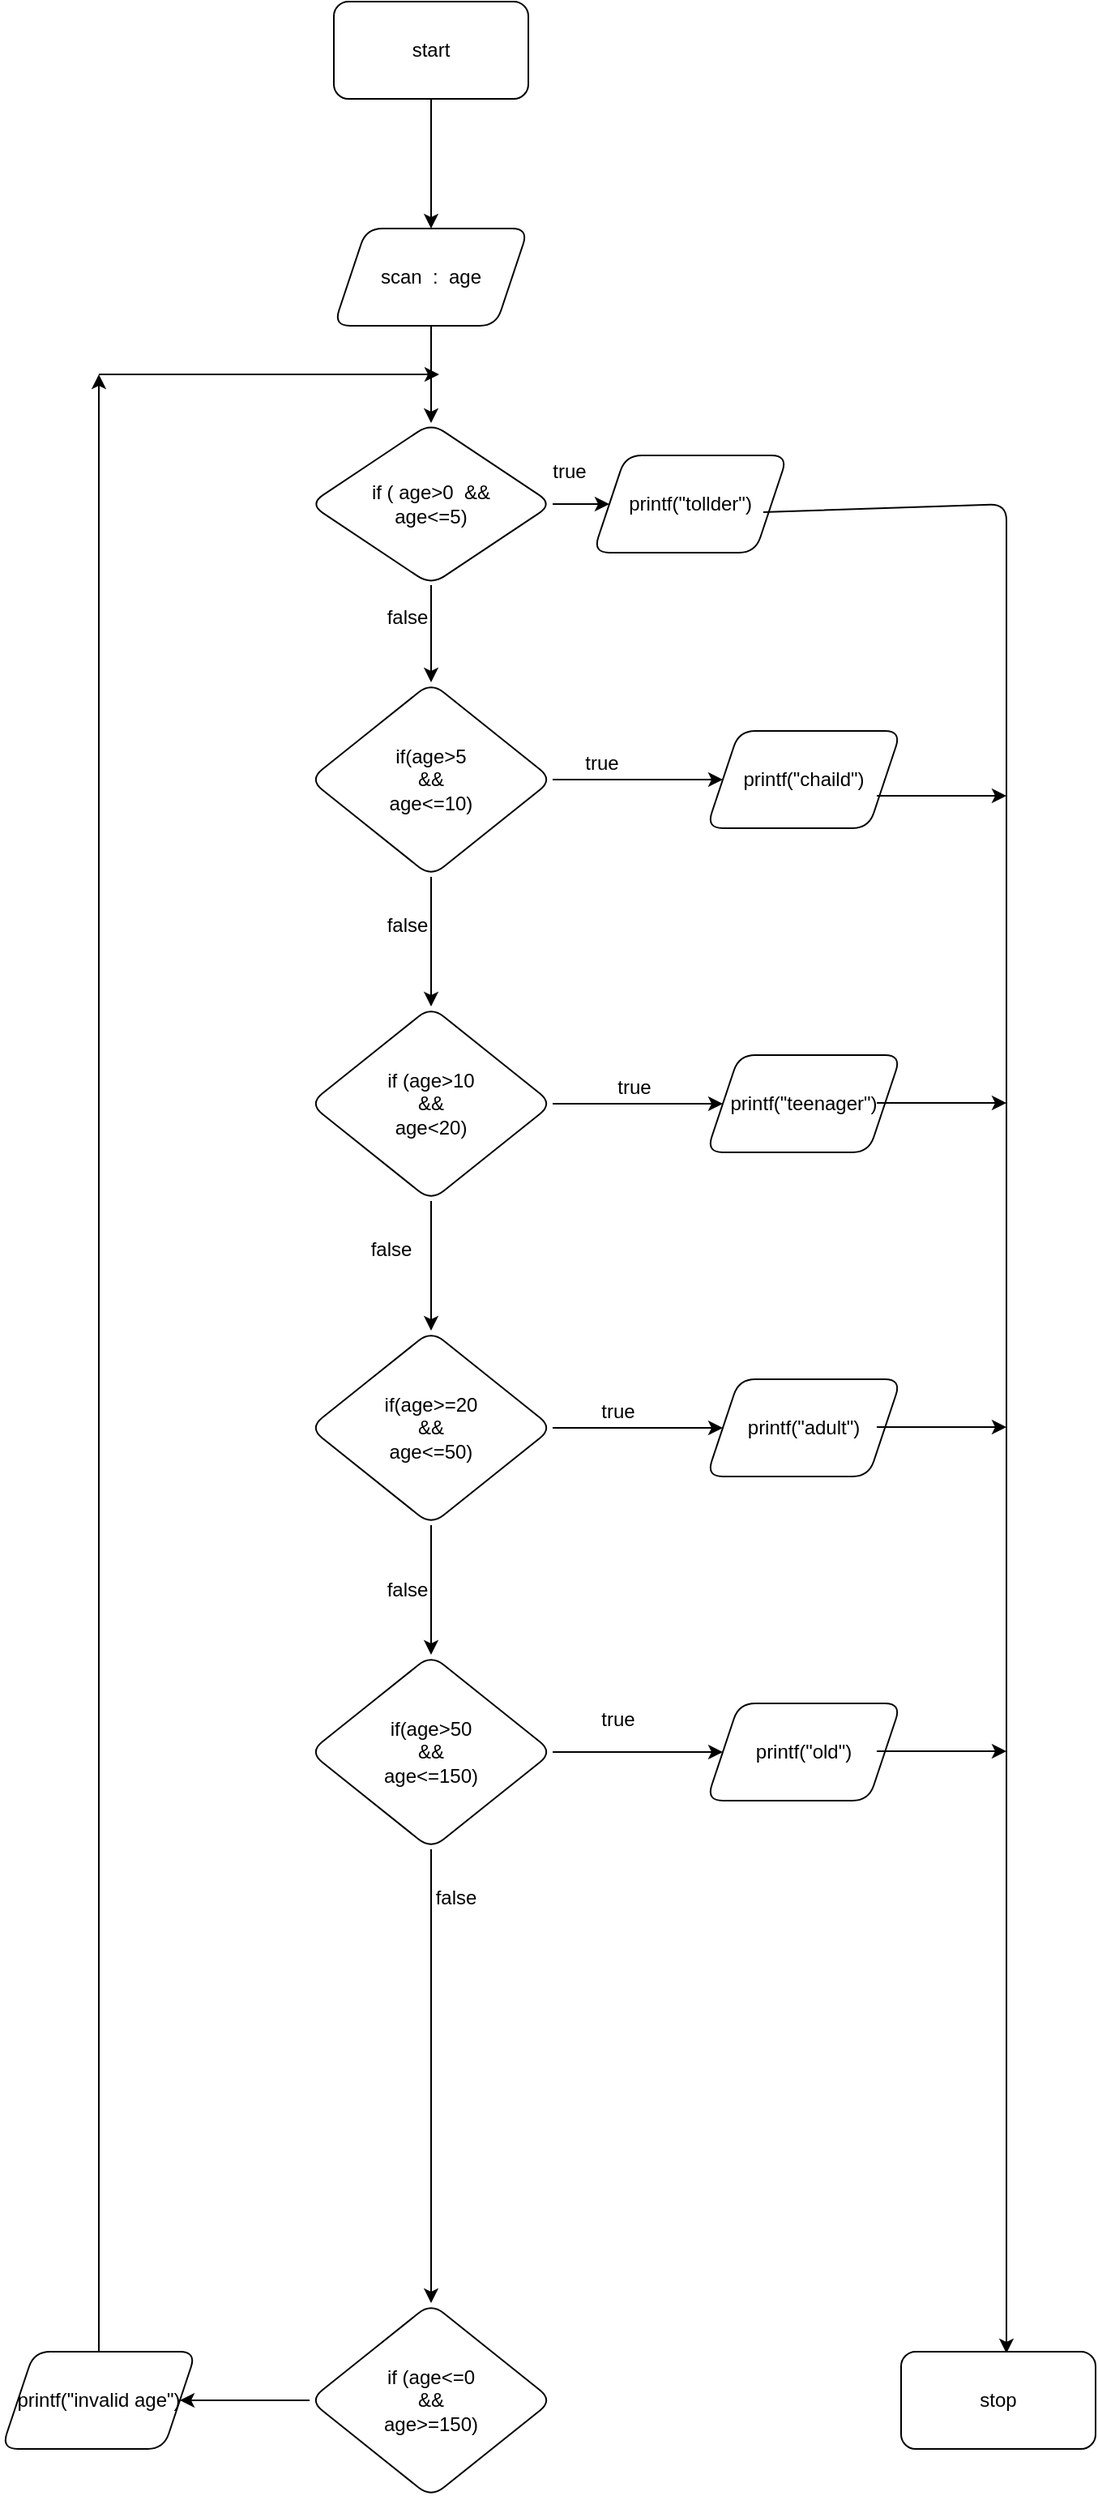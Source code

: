 <mxfile version="13.7.7" type="github" pages="2">
  <diagram id="kFRTyi1MDRZvBUj16snM" name="stages of age">
    <mxGraphModel dx="723" dy="1510" grid="1" gridSize="10" guides="1" tooltips="1" connect="1" arrows="1" fold="1" page="1" pageScale="1" pageWidth="850" pageHeight="1100" math="0" shadow="0">
      <root>
        <mxCell id="-1mWHFREd10I_c0X0dwA-0" />
        <mxCell id="-1mWHFREd10I_c0X0dwA-1" parent="-1mWHFREd10I_c0X0dwA-0" />
        <mxCell id="-1mWHFREd10I_c0X0dwA-4" value="" style="edgeStyle=orthogonalEdgeStyle;rounded=0;orthogonalLoop=1;jettySize=auto;html=1;" parent="-1mWHFREd10I_c0X0dwA-1" source="-1mWHFREd10I_c0X0dwA-2" target="-1mWHFREd10I_c0X0dwA-3" edge="1">
          <mxGeometry relative="1" as="geometry" />
        </mxCell>
        <mxCell id="-1mWHFREd10I_c0X0dwA-2" value="start" style="rounded=1;whiteSpace=wrap;html=1;" parent="-1mWHFREd10I_c0X0dwA-1" vertex="1">
          <mxGeometry x="305" y="-370" width="120" height="60" as="geometry" />
        </mxCell>
        <mxCell id="-1mWHFREd10I_c0X0dwA-6" value="" style="edgeStyle=orthogonalEdgeStyle;rounded=0;orthogonalLoop=1;jettySize=auto;html=1;" parent="-1mWHFREd10I_c0X0dwA-1" source="-1mWHFREd10I_c0X0dwA-3" target="-1mWHFREd10I_c0X0dwA-5" edge="1">
          <mxGeometry relative="1" as="geometry" />
        </mxCell>
        <mxCell id="-1mWHFREd10I_c0X0dwA-3" value="scan&amp;nbsp; :&amp;nbsp; age" style="shape=parallelogram;perimeter=parallelogramPerimeter;whiteSpace=wrap;html=1;fixedSize=1;rounded=1;" parent="-1mWHFREd10I_c0X0dwA-1" vertex="1">
          <mxGeometry x="305" y="-230" width="120" height="60" as="geometry" />
        </mxCell>
        <mxCell id="-1mWHFREd10I_c0X0dwA-8" value="" style="edgeStyle=orthogonalEdgeStyle;rounded=0;orthogonalLoop=1;jettySize=auto;html=1;" parent="-1mWHFREd10I_c0X0dwA-1" source="-1mWHFREd10I_c0X0dwA-5" target="-1mWHFREd10I_c0X0dwA-7" edge="1">
          <mxGeometry relative="1" as="geometry" />
        </mxCell>
        <mxCell id="-1mWHFREd10I_c0X0dwA-10" value="" style="edgeStyle=orthogonalEdgeStyle;rounded=0;orthogonalLoop=1;jettySize=auto;html=1;" parent="-1mWHFREd10I_c0X0dwA-1" source="-1mWHFREd10I_c0X0dwA-5" target="-1mWHFREd10I_c0X0dwA-9" edge="1">
          <mxGeometry relative="1" as="geometry" />
        </mxCell>
        <mxCell id="-1mWHFREd10I_c0X0dwA-5" value="if ( age&amp;gt;0&amp;nbsp; &amp;amp;&amp;amp;&lt;br&gt;age&amp;lt;=5)" style="rhombus;whiteSpace=wrap;html=1;rounded=1;" parent="-1mWHFREd10I_c0X0dwA-1" vertex="1">
          <mxGeometry x="290" y="-110" width="150" height="100" as="geometry" />
        </mxCell>
        <mxCell id="-1mWHFREd10I_c0X0dwA-7" value="printf(&quot;tollder&quot;)" style="shape=parallelogram;perimeter=parallelogramPerimeter;whiteSpace=wrap;html=1;fixedSize=1;rounded=1;" parent="-1mWHFREd10I_c0X0dwA-1" vertex="1">
          <mxGeometry x="465" y="-90" width="120" height="60" as="geometry" />
        </mxCell>
        <mxCell id="-1mWHFREd10I_c0X0dwA-12" value="" style="edgeStyle=orthogonalEdgeStyle;rounded=0;orthogonalLoop=1;jettySize=auto;html=1;" parent="-1mWHFREd10I_c0X0dwA-1" source="-1mWHFREd10I_c0X0dwA-9" target="-1mWHFREd10I_c0X0dwA-11" edge="1">
          <mxGeometry relative="1" as="geometry" />
        </mxCell>
        <mxCell id="-1mWHFREd10I_c0X0dwA-14" value="" style="edgeStyle=orthogonalEdgeStyle;rounded=0;orthogonalLoop=1;jettySize=auto;html=1;" parent="-1mWHFREd10I_c0X0dwA-1" source="-1mWHFREd10I_c0X0dwA-9" target="-1mWHFREd10I_c0X0dwA-13" edge="1">
          <mxGeometry relative="1" as="geometry" />
        </mxCell>
        <mxCell id="-1mWHFREd10I_c0X0dwA-9" value="if(age&amp;gt;5&lt;br&gt;&amp;amp;&amp;amp;&lt;br&gt;age&amp;lt;=10)" style="rhombus;whiteSpace=wrap;html=1;rounded=1;" parent="-1mWHFREd10I_c0X0dwA-1" vertex="1">
          <mxGeometry x="290" y="50" width="150" height="120" as="geometry" />
        </mxCell>
        <mxCell id="-1mWHFREd10I_c0X0dwA-11" value="printf(&quot;chaild&quot;)" style="shape=parallelogram;perimeter=parallelogramPerimeter;whiteSpace=wrap;html=1;fixedSize=1;rounded=1;" parent="-1mWHFREd10I_c0X0dwA-1" vertex="1">
          <mxGeometry x="535" y="80" width="120" height="60" as="geometry" />
        </mxCell>
        <mxCell id="-1mWHFREd10I_c0X0dwA-16" value="" style="edgeStyle=orthogonalEdgeStyle;rounded=0;orthogonalLoop=1;jettySize=auto;html=1;" parent="-1mWHFREd10I_c0X0dwA-1" source="-1mWHFREd10I_c0X0dwA-13" target="-1mWHFREd10I_c0X0dwA-15" edge="1">
          <mxGeometry relative="1" as="geometry" />
        </mxCell>
        <mxCell id="-1mWHFREd10I_c0X0dwA-18" value="" style="edgeStyle=orthogonalEdgeStyle;rounded=0;orthogonalLoop=1;jettySize=auto;html=1;" parent="-1mWHFREd10I_c0X0dwA-1" source="-1mWHFREd10I_c0X0dwA-13" target="-1mWHFREd10I_c0X0dwA-17" edge="1">
          <mxGeometry relative="1" as="geometry" />
        </mxCell>
        <mxCell id="-1mWHFREd10I_c0X0dwA-13" value="if (age&amp;gt;10&lt;br&gt;&amp;amp;&amp;amp;&lt;br&gt;age&amp;lt;20)" style="rhombus;whiteSpace=wrap;html=1;rounded=1;" parent="-1mWHFREd10I_c0X0dwA-1" vertex="1">
          <mxGeometry x="290" y="250" width="150" height="120" as="geometry" />
        </mxCell>
        <mxCell id="-1mWHFREd10I_c0X0dwA-15" value="printf(&quot;teenager&quot;)" style="shape=parallelogram;perimeter=parallelogramPerimeter;whiteSpace=wrap;html=1;fixedSize=1;rounded=1;" parent="-1mWHFREd10I_c0X0dwA-1" vertex="1">
          <mxGeometry x="535" y="280" width="120" height="60" as="geometry" />
        </mxCell>
        <mxCell id="-1mWHFREd10I_c0X0dwA-20" value="" style="edgeStyle=orthogonalEdgeStyle;rounded=0;orthogonalLoop=1;jettySize=auto;html=1;" parent="-1mWHFREd10I_c0X0dwA-1" source="-1mWHFREd10I_c0X0dwA-17" target="-1mWHFREd10I_c0X0dwA-19" edge="1">
          <mxGeometry relative="1" as="geometry" />
        </mxCell>
        <mxCell id="-1mWHFREd10I_c0X0dwA-22" value="" style="edgeStyle=orthogonalEdgeStyle;rounded=0;orthogonalLoop=1;jettySize=auto;html=1;" parent="-1mWHFREd10I_c0X0dwA-1" source="-1mWHFREd10I_c0X0dwA-17" target="-1mWHFREd10I_c0X0dwA-21" edge="1">
          <mxGeometry relative="1" as="geometry" />
        </mxCell>
        <mxCell id="-1mWHFREd10I_c0X0dwA-17" value="if(age&amp;gt;=20&lt;br&gt;&amp;amp;&amp;amp;&lt;br&gt;age&amp;lt;=50)" style="rhombus;whiteSpace=wrap;html=1;rounded=1;" parent="-1mWHFREd10I_c0X0dwA-1" vertex="1">
          <mxGeometry x="290" y="450" width="150" height="120" as="geometry" />
        </mxCell>
        <mxCell id="-1mWHFREd10I_c0X0dwA-19" value="printf(&quot;adult&quot;)" style="shape=parallelogram;perimeter=parallelogramPerimeter;whiteSpace=wrap;html=1;fixedSize=1;rounded=1;" parent="-1mWHFREd10I_c0X0dwA-1" vertex="1">
          <mxGeometry x="535" y="480" width="120" height="60" as="geometry" />
        </mxCell>
        <mxCell id="-1mWHFREd10I_c0X0dwA-24" value="" style="edgeStyle=orthogonalEdgeStyle;rounded=0;orthogonalLoop=1;jettySize=auto;html=1;" parent="-1mWHFREd10I_c0X0dwA-1" source="-1mWHFREd10I_c0X0dwA-21" target="-1mWHFREd10I_c0X0dwA-23" edge="1">
          <mxGeometry relative="1" as="geometry" />
        </mxCell>
        <mxCell id="-1mWHFREd10I_c0X0dwA-26" value="" style="edgeStyle=orthogonalEdgeStyle;rounded=0;orthogonalLoop=1;jettySize=auto;html=1;entryX=0.5;entryY=0;entryDx=0;entryDy=0;" parent="-1mWHFREd10I_c0X0dwA-1" source="-1mWHFREd10I_c0X0dwA-21" target="-1mWHFREd10I_c0X0dwA-40" edge="1">
          <mxGeometry relative="1" as="geometry">
            <mxPoint x="365" y="960" as="targetPoint" />
          </mxGeometry>
        </mxCell>
        <mxCell id="-1mWHFREd10I_c0X0dwA-21" value="if(age&amp;gt;50&lt;br&gt;&amp;amp;&amp;amp;&lt;br&gt;age&amp;lt;=150)" style="rhombus;whiteSpace=wrap;html=1;rounded=1;" parent="-1mWHFREd10I_c0X0dwA-1" vertex="1">
          <mxGeometry x="290" y="650" width="150" height="120" as="geometry" />
        </mxCell>
        <mxCell id="-1mWHFREd10I_c0X0dwA-23" value="printf(&quot;old&quot;)" style="shape=parallelogram;perimeter=parallelogramPerimeter;whiteSpace=wrap;html=1;fixedSize=1;rounded=1;" parent="-1mWHFREd10I_c0X0dwA-1" vertex="1">
          <mxGeometry x="535" y="680" width="120" height="60" as="geometry" />
        </mxCell>
        <mxCell id="-1mWHFREd10I_c0X0dwA-27" value="&lt;span style=&quot;color: rgba(0 , 0 , 0 , 0) ; font-family: monospace ; font-size: 0px&quot;&gt;fff&lt;/span&gt;" style="text;html=1;align=center;verticalAlign=middle;resizable=0;points=[];autosize=1;" parent="-1mWHFREd10I_c0X0dwA-1" vertex="1">
          <mxGeometry x="330" y="790" width="20" height="20" as="geometry" />
        </mxCell>
        <mxCell id="-1mWHFREd10I_c0X0dwA-28" value="true" style="text;html=1;align=center;verticalAlign=middle;resizable=0;points=[];autosize=1;" parent="-1mWHFREd10I_c0X0dwA-1" vertex="1">
          <mxGeometry x="460" y="680" width="40" height="20" as="geometry" />
        </mxCell>
        <mxCell id="-1mWHFREd10I_c0X0dwA-29" value="true" style="text;html=1;align=center;verticalAlign=middle;resizable=0;points=[];autosize=1;" parent="-1mWHFREd10I_c0X0dwA-1" vertex="1">
          <mxGeometry x="460" y="490" width="40" height="20" as="geometry" />
        </mxCell>
        <mxCell id="-1mWHFREd10I_c0X0dwA-30" value="true" style="text;html=1;align=center;verticalAlign=middle;resizable=0;points=[];autosize=1;" parent="-1mWHFREd10I_c0X0dwA-1" vertex="1">
          <mxGeometry x="470" y="290" width="40" height="20" as="geometry" />
        </mxCell>
        <mxCell id="-1mWHFREd10I_c0X0dwA-31" value="true" style="text;html=1;align=center;verticalAlign=middle;resizable=0;points=[];autosize=1;" parent="-1mWHFREd10I_c0X0dwA-1" vertex="1">
          <mxGeometry x="450" y="90" width="40" height="20" as="geometry" />
        </mxCell>
        <mxCell id="-1mWHFREd10I_c0X0dwA-33" value="false" style="text;html=1;align=center;verticalAlign=middle;resizable=0;points=[];autosize=1;" parent="-1mWHFREd10I_c0X0dwA-1" vertex="1">
          <mxGeometry x="330" y="600" width="40" height="20" as="geometry" />
        </mxCell>
        <mxCell id="-1mWHFREd10I_c0X0dwA-34" value="false" style="text;html=1;align=center;verticalAlign=middle;resizable=0;points=[];autosize=1;" parent="-1mWHFREd10I_c0X0dwA-1" vertex="1">
          <mxGeometry x="320" y="390" width="40" height="20" as="geometry" />
        </mxCell>
        <mxCell id="-1mWHFREd10I_c0X0dwA-35" value="false" style="text;html=1;align=center;verticalAlign=middle;resizable=0;points=[];autosize=1;" parent="-1mWHFREd10I_c0X0dwA-1" vertex="1">
          <mxGeometry x="330" y="190" width="40" height="20" as="geometry" />
        </mxCell>
        <mxCell id="-1mWHFREd10I_c0X0dwA-36" value="false" style="text;html=1;align=center;verticalAlign=middle;resizable=0;points=[];autosize=1;" parent="-1mWHFREd10I_c0X0dwA-1" vertex="1">
          <mxGeometry x="330" width="40" height="20" as="geometry" />
        </mxCell>
        <mxCell id="-1mWHFREd10I_c0X0dwA-37" value="true" style="text;html=1;align=center;verticalAlign=middle;resizable=0;points=[];autosize=1;" parent="-1mWHFREd10I_c0X0dwA-1" vertex="1">
          <mxGeometry x="430" y="-90" width="40" height="20" as="geometry" />
        </mxCell>
        <mxCell id="-1mWHFREd10I_c0X0dwA-43" value="" style="edgeStyle=orthogonalEdgeStyle;rounded=0;orthogonalLoop=1;jettySize=auto;html=1;" parent="-1mWHFREd10I_c0X0dwA-1" source="-1mWHFREd10I_c0X0dwA-40" target="-1mWHFREd10I_c0X0dwA-42" edge="1">
          <mxGeometry relative="1" as="geometry" />
        </mxCell>
        <mxCell id="-1mWHFREd10I_c0X0dwA-40" value="if (age&amp;lt;=0&lt;br&gt;&amp;amp;&amp;amp;&lt;br&gt;age&amp;gt;=150)" style="rhombus;whiteSpace=wrap;html=1;rounded=1;" parent="-1mWHFREd10I_c0X0dwA-1" vertex="1">
          <mxGeometry x="290" y="1050" width="150" height="120" as="geometry" />
        </mxCell>
        <mxCell id="-1mWHFREd10I_c0X0dwA-42" value="printf(&quot;invalid age&quot;)" style="shape=parallelogram;perimeter=parallelogramPerimeter;whiteSpace=wrap;html=1;fixedSize=1;rounded=1;" parent="-1mWHFREd10I_c0X0dwA-1" vertex="1">
          <mxGeometry x="100" y="1080" width="120" height="60" as="geometry" />
        </mxCell>
        <mxCell id="-1mWHFREd10I_c0X0dwA-44" value="" style="endArrow=classic;html=1;" parent="-1mWHFREd10I_c0X0dwA-1" edge="1">
          <mxGeometry width="50" height="50" relative="1" as="geometry">
            <mxPoint x="160" y="1080" as="sourcePoint" />
            <mxPoint x="160" y="-140" as="targetPoint" />
            <Array as="points" />
          </mxGeometry>
        </mxCell>
        <mxCell id="-1mWHFREd10I_c0X0dwA-45" value="" style="endArrow=classic;html=1;" parent="-1mWHFREd10I_c0X0dwA-1" edge="1">
          <mxGeometry width="50" height="50" relative="1" as="geometry">
            <mxPoint x="160" y="-140" as="sourcePoint" />
            <mxPoint x="370" y="-140" as="targetPoint" />
          </mxGeometry>
        </mxCell>
        <mxCell id="-1mWHFREd10I_c0X0dwA-46" value="" style="endArrow=classic;html=1;" parent="-1mWHFREd10I_c0X0dwA-1" edge="1">
          <mxGeometry width="50" height="50" relative="1" as="geometry">
            <mxPoint x="570" y="-55" as="sourcePoint" />
            <mxPoint x="720" y="1081" as="targetPoint" />
            <Array as="points">
              <mxPoint x="720" y="-60" />
            </Array>
          </mxGeometry>
        </mxCell>
        <mxCell id="-1mWHFREd10I_c0X0dwA-48" value="" style="endArrow=classic;html=1;" parent="-1mWHFREd10I_c0X0dwA-1" edge="1">
          <mxGeometry width="50" height="50" relative="1" as="geometry">
            <mxPoint x="640" y="709.5" as="sourcePoint" />
            <mxPoint x="720" y="709.5" as="targetPoint" />
          </mxGeometry>
        </mxCell>
        <mxCell id="-1mWHFREd10I_c0X0dwA-49" value="" style="endArrow=classic;html=1;" parent="-1mWHFREd10I_c0X0dwA-1" edge="1">
          <mxGeometry width="50" height="50" relative="1" as="geometry">
            <mxPoint x="640" y="509.5" as="sourcePoint" />
            <mxPoint x="720" y="509.5" as="targetPoint" />
          </mxGeometry>
        </mxCell>
        <mxCell id="-1mWHFREd10I_c0X0dwA-50" value="" style="endArrow=classic;html=1;" parent="-1mWHFREd10I_c0X0dwA-1" edge="1">
          <mxGeometry width="50" height="50" relative="1" as="geometry">
            <mxPoint x="640" y="120" as="sourcePoint" />
            <mxPoint x="720" y="120" as="targetPoint" />
          </mxGeometry>
        </mxCell>
        <mxCell id="-1mWHFREd10I_c0X0dwA-51" value="" style="endArrow=classic;html=1;" parent="-1mWHFREd10I_c0X0dwA-1" edge="1">
          <mxGeometry width="50" height="50" relative="1" as="geometry">
            <mxPoint x="640" y="309.5" as="sourcePoint" />
            <mxPoint x="720" y="309.5" as="targetPoint" />
          </mxGeometry>
        </mxCell>
        <mxCell id="-1mWHFREd10I_c0X0dwA-52" value="stop" style="rounded=1;whiteSpace=wrap;html=1;" parent="-1mWHFREd10I_c0X0dwA-1" vertex="1">
          <mxGeometry x="655" y="1080" width="120" height="60" as="geometry" />
        </mxCell>
        <mxCell id="eel7kByLTdwRlXj0z6kr-0" value="false" style="text;html=1;align=center;verticalAlign=middle;resizable=0;points=[];autosize=1;" vertex="1" parent="-1mWHFREd10I_c0X0dwA-1">
          <mxGeometry x="360" y="790" width="40" height="20" as="geometry" />
        </mxCell>
      </root>
    </mxGraphModel>
  </diagram>
  <diagram id="edt_4Mvag3VUtQRKcfT4" name="correct &amp; incorrect password">
    <mxGraphModel dx="868" dy="492" grid="1" gridSize="10" guides="1" tooltips="1" connect="1" arrows="1" fold="1" page="1" pageScale="1" pageWidth="850" pageHeight="1100" math="0" shadow="0">
      <root>
        <mxCell id="CcNIp21JCOd3cIhzDhMX-0" />
        <mxCell id="CcNIp21JCOd3cIhzDhMX-1" parent="CcNIp21JCOd3cIhzDhMX-0" />
        <mxCell id="CcNIp21JCOd3cIhzDhMX-4" value="" style="edgeStyle=orthogonalEdgeStyle;rounded=0;orthogonalLoop=1;jettySize=auto;html=1;" edge="1" parent="CcNIp21JCOd3cIhzDhMX-1" source="CcNIp21JCOd3cIhzDhMX-2" target="CcNIp21JCOd3cIhzDhMX-3">
          <mxGeometry relative="1" as="geometry" />
        </mxCell>
        <mxCell id="CcNIp21JCOd3cIhzDhMX-2" value="start" style="rounded=1;whiteSpace=wrap;html=1;" vertex="1" parent="CcNIp21JCOd3cIhzDhMX-1">
          <mxGeometry x="290" y="80" width="120" height="60" as="geometry" />
        </mxCell>
        <mxCell id="CcNIp21JCOd3cIhzDhMX-6" value="" style="edgeStyle=orthogonalEdgeStyle;rounded=0;orthogonalLoop=1;jettySize=auto;html=1;" edge="1" parent="CcNIp21JCOd3cIhzDhMX-1" source="CcNIp21JCOd3cIhzDhMX-3" target="CcNIp21JCOd3cIhzDhMX-5">
          <mxGeometry relative="1" as="geometry" />
        </mxCell>
        <mxCell id="CcNIp21JCOd3cIhzDhMX-3" value="scanf(&quot;password&quot;)" style="shape=parallelogram;perimeter=parallelogramPerimeter;whiteSpace=wrap;html=1;fixedSize=1;rounded=1;" vertex="1" parent="CcNIp21JCOd3cIhzDhMX-1">
          <mxGeometry x="290" y="220" width="120" height="60" as="geometry" />
        </mxCell>
        <mxCell id="CcNIp21JCOd3cIhzDhMX-8" value="" style="edgeStyle=orthogonalEdgeStyle;rounded=0;orthogonalLoop=1;jettySize=auto;html=1;" edge="1" parent="CcNIp21JCOd3cIhzDhMX-1" source="CcNIp21JCOd3cIhzDhMX-5" target="CcNIp21JCOd3cIhzDhMX-7">
          <mxGeometry relative="1" as="geometry" />
        </mxCell>
        <mxCell id="CcNIp21JCOd3cIhzDhMX-10" value="" style="edgeStyle=orthogonalEdgeStyle;rounded=0;orthogonalLoop=1;jettySize=auto;html=1;" edge="1" parent="CcNIp21JCOd3cIhzDhMX-1" source="CcNIp21JCOd3cIhzDhMX-5" target="CcNIp21JCOd3cIhzDhMX-9">
          <mxGeometry relative="1" as="geometry" />
        </mxCell>
        <mxCell id="CcNIp21JCOd3cIhzDhMX-5" value="if ( password==600)" style="rhombus;whiteSpace=wrap;html=1;rounded=1;" vertex="1" parent="CcNIp21JCOd3cIhzDhMX-1">
          <mxGeometry x="270" y="340" width="160" height="120" as="geometry" />
        </mxCell>
        <mxCell id="CcNIp21JCOd3cIhzDhMX-7" value="printf(&lt;br&gt;&quot;pasword is valid&quot;)" style="shape=parallelogram;perimeter=parallelogramPerimeter;whiteSpace=wrap;html=1;fixedSize=1;rounded=1;" vertex="1" parent="CcNIp21JCOd3cIhzDhMX-1">
          <mxGeometry x="520" y="360" width="160" height="80" as="geometry" />
        </mxCell>
        <mxCell id="CcNIp21JCOd3cIhzDhMX-9" value="printf(&quot;password is&lt;br&gt;&amp;nbsp;incorrect&quot;)&lt;br&gt;&lt;br&gt;scanf(&quot;valid password&quot;)" style="shape=parallelogram;perimeter=parallelogramPerimeter;whiteSpace=wrap;html=1;fixedSize=1;rounded=1;" vertex="1" parent="CcNIp21JCOd3cIhzDhMX-1">
          <mxGeometry x="20" y="340" width="160" height="120" as="geometry" />
        </mxCell>
        <mxCell id="CcNIp21JCOd3cIhzDhMX-12" value="" style="endArrow=classic;html=1;" edge="1" parent="CcNIp21JCOd3cIhzDhMX-1">
          <mxGeometry width="50" height="50" relative="1" as="geometry">
            <mxPoint x="100" y="340" as="sourcePoint" />
            <mxPoint x="350" y="320" as="targetPoint" />
            <Array as="points">
              <mxPoint x="100" y="320" />
            </Array>
          </mxGeometry>
        </mxCell>
        <mxCell id="CcNIp21JCOd3cIhzDhMX-13" value="" style="endArrow=classic;html=1;" edge="1" parent="CcNIp21JCOd3cIhzDhMX-1" target="CcNIp21JCOd3cIhzDhMX-14">
          <mxGeometry width="50" height="50" relative="1" as="geometry">
            <mxPoint x="600" y="360" as="sourcePoint" />
            <mxPoint x="600" y="300" as="targetPoint" />
          </mxGeometry>
        </mxCell>
        <mxCell id="CcNIp21JCOd3cIhzDhMX-14" value="end" style="rounded=1;whiteSpace=wrap;html=1;" vertex="1" parent="CcNIp21JCOd3cIhzDhMX-1">
          <mxGeometry x="540" y="270" width="120" height="60" as="geometry" />
        </mxCell>
        <mxCell id="CcNIp21JCOd3cIhzDhMX-17" value="yes" style="text;html=1;align=center;verticalAlign=middle;resizable=0;points=[];autosize=1;" vertex="1" parent="CcNIp21JCOd3cIhzDhMX-1">
          <mxGeometry x="445" y="370" width="30" height="20" as="geometry" />
        </mxCell>
        <mxCell id="CcNIp21JCOd3cIhzDhMX-18" value="no" style="text;html=1;align=center;verticalAlign=middle;resizable=0;points=[];autosize=1;" vertex="1" parent="CcNIp21JCOd3cIhzDhMX-1">
          <mxGeometry x="205" y="370" width="30" height="20" as="geometry" />
        </mxCell>
      </root>
    </mxGraphModel>
  </diagram>
</mxfile>
